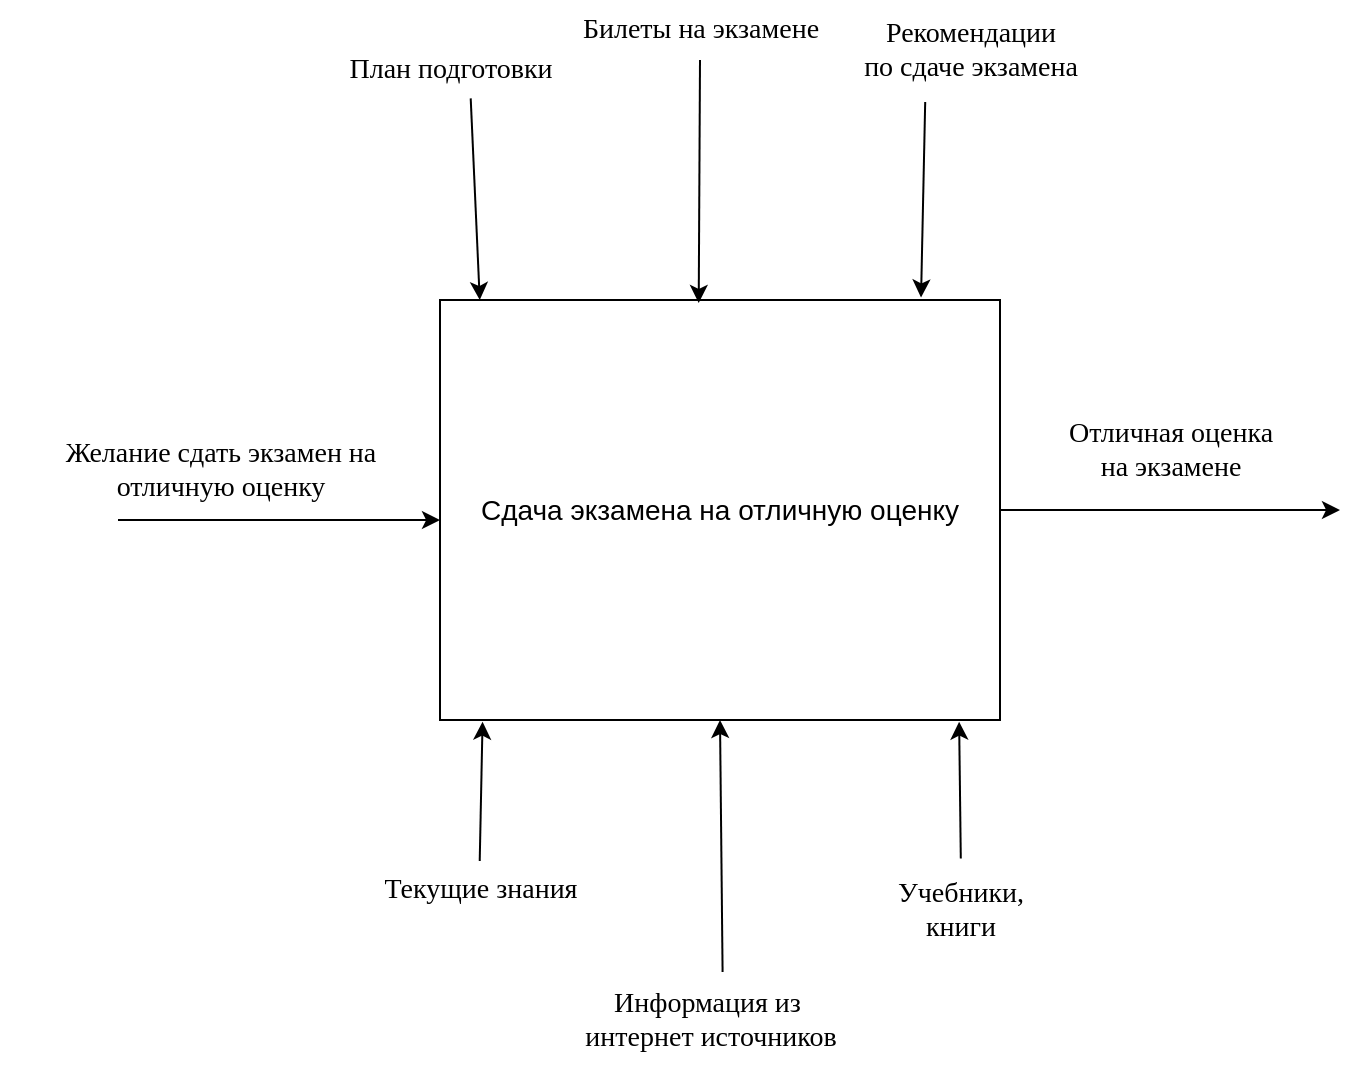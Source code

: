 <mxfile version="20.5.3" type="device" pages="2"><diagram id="nl3vDZ9QGtPUmGh846tx" name="Страница 7"><mxGraphModel dx="1247" dy="706" grid="1" gridSize="10" guides="1" tooltips="1" connect="1" arrows="1" fold="1" page="1" pageScale="1" pageWidth="827" pageHeight="1169" math="0" shadow="0"><root><mxCell id="0"/><mxCell id="1" parent="0"/><mxCell id="Ei4h8nzxTdfAT5erNHFb-1" value="Сдача экзамена на отличную оценку" style="rounded=0;whiteSpace=wrap;html=1;fontSize=14;" vertex="1" parent="1"><mxGeometry x="690" y="200" width="280" height="210" as="geometry"/></mxCell><mxCell id="Ei4h8nzxTdfAT5erNHFb-2" value="" style="endArrow=classic;html=1;rounded=0;fontSize=14;exitX=1;exitY=0.5;exitDx=0;exitDy=0;fontFamily=Times New Roman;labelPosition=center;verticalLabelPosition=top;align=center;verticalAlign=bottom;" edge="1" parent="1" source="Ei4h8nzxTdfAT5erNHFb-1"><mxGeometry width="50" height="50" relative="1" as="geometry"><mxPoint x="1000" y="320" as="sourcePoint"/><mxPoint x="1140" y="305" as="targetPoint"/></mxGeometry></mxCell><mxCell id="Ei4h8nzxTdfAT5erNHFb-3" value="Отличная оценка &lt;br&gt;на экзамене" style="text;html=1;align=center;verticalAlign=middle;resizable=0;points=[];autosize=1;strokeColor=none;fillColor=none;fontSize=14;fontFamily=Verdana;" vertex="1" parent="1"><mxGeometry x="980" y="250" width="150" height="50" as="geometry"/></mxCell><mxCell id="Ei4h8nzxTdfAT5erNHFb-4" value="" style="endArrow=classic;html=1;rounded=0;fontSize=14;fontFamily=Times New Roman;labelPosition=center;verticalLabelPosition=top;align=center;verticalAlign=bottom;entryX=0.076;entryY=1.004;entryDx=0;entryDy=0;entryPerimeter=0;exitX=0.499;exitY=0.018;exitDx=0;exitDy=0;exitPerimeter=0;" edge="1" parent="1" target="Ei4h8nzxTdfAT5erNHFb-1" source="Ei4h8nzxTdfAT5erNHFb-5"><mxGeometry width="50" height="50" relative="1" as="geometry"><mxPoint x="712" y="510" as="sourcePoint"/><mxPoint x="890" y="490.5" as="targetPoint"/><Array as="points"/></mxGeometry></mxCell><mxCell id="Ei4h8nzxTdfAT5erNHFb-5" value="Текущие знания" style="text;html=1;align=center;verticalAlign=middle;resizable=0;points=[];autosize=1;strokeColor=none;fillColor=none;fontSize=14;fontFamily=Verdana;" vertex="1" parent="1"><mxGeometry x="640" y="480" width="140" height="30" as="geometry"/></mxCell><mxCell id="Ei4h8nzxTdfAT5erNHFb-6" value="" style="endArrow=classic;html=1;rounded=0;fontSize=14;fontFamily=Times New Roman;labelPosition=center;verticalLabelPosition=top;align=center;verticalAlign=bottom;entryX=0.5;entryY=1;entryDx=0;entryDy=0;exitX=0.535;exitY=0.02;exitDx=0;exitDy=0;exitPerimeter=0;" edge="1" parent="1" target="Ei4h8nzxTdfAT5erNHFb-1" source="Ei4h8nzxTdfAT5erNHFb-7"><mxGeometry width="50" height="50" relative="1" as="geometry"><mxPoint x="786" y="508" as="sourcePoint"/><mxPoint x="840" y="410" as="targetPoint"/></mxGeometry></mxCell><mxCell id="Ei4h8nzxTdfAT5erNHFb-7" value="Информация из&amp;nbsp;&lt;br&gt;&lt;font&gt;интернет источников&lt;/font&gt;" style="text;html=1;align=center;verticalAlign=middle;resizable=0;points=[];autosize=1;strokeColor=none;fillColor=none;fontSize=14;fontFamily=Verdana;" vertex="1" parent="1"><mxGeometry x="735" y="535" width="180" height="50" as="geometry"/></mxCell><mxCell id="Ei4h8nzxTdfAT5erNHFb-10" value="" style="endArrow=classic;html=1;rounded=0;fontSize=14;fontFamily=Times New Roman;labelPosition=center;verticalLabelPosition=top;align=center;verticalAlign=bottom;entryX=0.927;entryY=1.004;entryDx=0;entryDy=0;entryPerimeter=0;exitX=0.504;exitY=-0.016;exitDx=0;exitDy=0;exitPerimeter=0;" edge="1" parent="1" target="Ei4h8nzxTdfAT5erNHFb-1" source="Ei4h8nzxTdfAT5erNHFb-11"><mxGeometry width="50" height="50" relative="1" as="geometry"><mxPoint x="950.64" y="509.79" as="sourcePoint"/><mxPoint x="950" y="440" as="targetPoint"/></mxGeometry></mxCell><mxCell id="Ei4h8nzxTdfAT5erNHFb-11" value="&lt;font&gt;Учебники,&lt;br&gt;книги&lt;/font&gt;" style="text;html=1;align=center;verticalAlign=middle;resizable=0;points=[];autosize=1;strokeColor=none;fillColor=none;fontSize=14;fontFamily=Verdana;" vertex="1" parent="1"><mxGeometry x="900" y="480" width="100" height="50" as="geometry"/></mxCell><mxCell id="Ei4h8nzxTdfAT5erNHFb-12" value="" style="endArrow=classic;html=1;rounded=0;fontFamily=Times New Roman;fontSize=14;entryX=0;entryY=0.524;entryDx=0;entryDy=0;entryPerimeter=0;" edge="1" parent="1" target="Ei4h8nzxTdfAT5erNHFb-1"><mxGeometry width="50" height="50" relative="1" as="geometry"><mxPoint x="529" y="310" as="sourcePoint"/><mxPoint x="660" y="240" as="targetPoint"/></mxGeometry></mxCell><mxCell id="Ei4h8nzxTdfAT5erNHFb-13" value="Желание сдать экзамен на&lt;br&gt;&lt;font&gt;отличную оценку&lt;/font&gt;" style="text;html=1;align=center;verticalAlign=middle;resizable=0;points=[];autosize=1;strokeColor=none;fillColor=none;fontSize=14;fontFamily=Verdana;" vertex="1" parent="1"><mxGeometry x="470" y="260" width="220" height="50" as="geometry"/></mxCell><mxCell id="Ei4h8nzxTdfAT5erNHFb-14" value="" style="endArrow=classic;html=1;rounded=0;fontFamily=Times New Roman;fontSize=14;entryX=0.071;entryY=0;entryDx=0;entryDy=0;entryPerimeter=0;exitX=0.569;exitY=0.973;exitDx=0;exitDy=0;exitPerimeter=0;" edge="1" parent="1" target="Ei4h8nzxTdfAT5erNHFb-1" source="Ei4h8nzxTdfAT5erNHFb-15"><mxGeometry width="50" height="50" relative="1" as="geometry"><mxPoint x="710" y="100" as="sourcePoint"/><mxPoint x="850" y="270" as="targetPoint"/></mxGeometry></mxCell><mxCell id="Ei4h8nzxTdfAT5erNHFb-15" value="План подготовки" style="text;html=1;align=center;verticalAlign=middle;resizable=0;points=[];autosize=1;strokeColor=none;fillColor=none;fontSize=14;fontFamily=Verdana;" vertex="1" parent="1"><mxGeometry x="620" y="70" width="150" height="30" as="geometry"/></mxCell><mxCell id="Ei4h8nzxTdfAT5erNHFb-16" value="" style="endArrow=classic;html=1;rounded=0;fontFamily=Times New Roman;fontSize=14;entryX=0.462;entryY=0.007;entryDx=0;entryDy=0;entryPerimeter=0;exitX=0.5;exitY=1;exitDx=0;exitDy=0;exitPerimeter=0;" edge="1" parent="1" target="Ei4h8nzxTdfAT5erNHFb-1" source="Ei4h8nzxTdfAT5erNHFb-17"><mxGeometry width="50" height="50" relative="1" as="geometry"><mxPoint x="820" y="100" as="sourcePoint"/><mxPoint x="870" y="190.0" as="targetPoint"/></mxGeometry></mxCell><mxCell id="Ei4h8nzxTdfAT5erNHFb-17" value="Билеты на экзамене" style="text;html=1;align=center;verticalAlign=middle;resizable=0;points=[];autosize=1;strokeColor=none;fillColor=none;fontSize=14;fontFamily=Verdana;" vertex="1" parent="1"><mxGeometry x="735" y="50" width="170" height="30" as="geometry"/></mxCell><mxCell id="Ei4h8nzxTdfAT5erNHFb-18" value="" style="endArrow=classic;html=1;rounded=0;fontFamily=Times New Roman;fontSize=14;entryX=0.859;entryY=-0.006;entryDx=0;entryDy=0;entryPerimeter=0;exitX=0.36;exitY=1.02;exitDx=0;exitDy=0;exitPerimeter=0;" edge="1" parent="1" target="Ei4h8nzxTdfAT5erNHFb-1" source="Ei4h8nzxTdfAT5erNHFb-19"><mxGeometry width="50" height="50" relative="1" as="geometry"><mxPoint x="931" y="100" as="sourcePoint"/><mxPoint x="930" y="190.0" as="targetPoint"/></mxGeometry></mxCell><mxCell id="Ei4h8nzxTdfAT5erNHFb-19" value="Рекомендации&lt;br&gt;&lt;font&gt;по сдаче экзамена&lt;/font&gt;" style="text;html=1;align=center;verticalAlign=middle;resizable=0;points=[];autosize=1;strokeColor=none;fillColor=none;fontSize=14;fontFamily=Verdana;" vertex="1" parent="1"><mxGeometry x="875" y="50" width="160" height="50" as="geometry"/></mxCell></root></mxGraphModel></diagram><diagram id="-ZthsL4w7XhhhHx4kDtk" name="Страница 1"><mxGraphModel dx="1467" dy="831" grid="1" gridSize="10" guides="1" tooltips="1" connect="1" arrows="1" fold="1" page="1" pageScale="1" pageWidth="827" pageHeight="1169" math="0" shadow="0"><root><mxCell id="0"/><mxCell id="1" parent="0"/><mxCell id="zBv8SqT7evLjXaxgkP87-1" value="" style="rounded=0;whiteSpace=wrap;html=1;" parent="1" vertex="1"><mxGeometry x="320" y="440" width="160" height="80" as="geometry"/></mxCell><mxCell id="zBv8SqT7evLjXaxgkP87-58" style="edgeStyle=orthogonalEdgeStyle;rounded=0;orthogonalLoop=1;jettySize=auto;html=1;entryX=0;entryY=0.5;entryDx=0;entryDy=0;" parent="1" target="zBv8SqT7evLjXaxgkP87-6" edge="1"><mxGeometry relative="1" as="geometry"><mxPoint x="480" y="480" as="sourcePoint"/></mxGeometry></mxCell><mxCell id="zBv8SqT7evLjXaxgkP87-59" style="edgeStyle=orthogonalEdgeStyle;rounded=0;orthogonalLoop=1;jettySize=auto;html=1;entryX=0;entryY=0.5;entryDx=0;entryDy=0;exitX=1;exitY=0.5;exitDx=0;exitDy=0;" parent="1" source="zBv8SqT7evLjXaxgkP87-1" target="zBv8SqT7evLjXaxgkP87-19" edge="1"><mxGeometry relative="1" as="geometry"><Array as="points"><mxPoint x="560" y="480"/><mxPoint x="560" y="720"/></Array></mxGeometry></mxCell><mxCell id="zBv8SqT7evLjXaxgkP87-2" value="Пройти медосмотр" style="text;html=1;strokeColor=none;fillColor=none;align=center;verticalAlign=middle;whiteSpace=wrap;rounded=0;" parent="1" vertex="1"><mxGeometry x="330" y="465" width="140" height="30" as="geometry"/></mxCell><mxCell id="zBv8SqT7evLjXaxgkP87-12" style="edgeStyle=orthogonalEdgeStyle;rounded=0;orthogonalLoop=1;jettySize=auto;html=1;entryX=0;entryY=0.5;entryDx=0;entryDy=0;" parent="1" source="zBv8SqT7evLjXaxgkP87-6" target="zBv8SqT7evLjXaxgkP87-8" edge="1"><mxGeometry relative="1" as="geometry"/></mxCell><mxCell id="zBv8SqT7evLjXaxgkP87-6" value="" style="rounded=0;whiteSpace=wrap;html=1;" parent="1" vertex="1"><mxGeometry x="640" y="520" width="160" height="80" as="geometry"/></mxCell><mxCell id="zBv8SqT7evLjXaxgkP87-7" value="Пройти обучение в автошколе" style="text;html=1;strokeColor=none;fillColor=none;align=center;verticalAlign=middle;whiteSpace=wrap;rounded=0;" parent="1" vertex="1"><mxGeometry x="650" y="545" width="140" height="30" as="geometry"/></mxCell><mxCell id="zBv8SqT7evLjXaxgkP87-20" style="edgeStyle=orthogonalEdgeStyle;rounded=0;orthogonalLoop=1;jettySize=auto;html=1;entryX=0;entryY=0.25;entryDx=0;entryDy=0;" parent="1" source="zBv8SqT7evLjXaxgkP87-8" target="zBv8SqT7evLjXaxgkP87-19" edge="1"><mxGeometry relative="1" as="geometry"/></mxCell><mxCell id="zBv8SqT7evLjXaxgkP87-8" value="" style="rounded=0;whiteSpace=wrap;html=1;" parent="1" vertex="1"><mxGeometry x="960" y="600" width="160" height="80" as="geometry"/></mxCell><mxCell id="zBv8SqT7evLjXaxgkP87-9" value="Сдать экзамен в автошколе" style="text;html=1;strokeColor=none;fillColor=none;align=center;verticalAlign=middle;whiteSpace=wrap;rounded=0;" parent="1" vertex="1"><mxGeometry x="970" y="625" width="140" height="30" as="geometry"/></mxCell><mxCell id="zBv8SqT7evLjXaxgkP87-10" value="" style="endArrow=classic;html=1;rounded=0;entryX=0;entryY=0.5;entryDx=0;entryDy=0;" parent="1" target="zBv8SqT7evLjXaxgkP87-1" edge="1"><mxGeometry width="50" height="50" relative="1" as="geometry"><mxPoint x="200" y="480" as="sourcePoint"/><mxPoint x="680" y="610" as="targetPoint"/></mxGeometry></mxCell><mxCell id="zBv8SqT7evLjXaxgkP87-30" style="edgeStyle=orthogonalEdgeStyle;rounded=0;orthogonalLoop=1;jettySize=auto;html=1;entryX=0.5;entryY=1;entryDx=0;entryDy=0;" parent="1" source="zBv8SqT7evLjXaxgkP87-13" target="zBv8SqT7evLjXaxgkP87-1" edge="1"><mxGeometry relative="1" as="geometry"/></mxCell><mxCell id="zBv8SqT7evLjXaxgkP87-32" style="edgeStyle=orthogonalEdgeStyle;rounded=0;orthogonalLoop=1;jettySize=auto;html=1;entryX=0.5;entryY=1;entryDx=0;entryDy=0;" parent="1" target="zBv8SqT7evLjXaxgkP87-6" edge="1"><mxGeometry relative="1" as="geometry"><mxPoint x="720" y="820" as="sourcePoint"/><mxPoint x="720" y="630" as="targetPoint"/><Array as="points"><mxPoint x="720" y="820"/></Array></mxGeometry></mxCell><mxCell id="zBv8SqT7evLjXaxgkP87-33" style="edgeStyle=orthogonalEdgeStyle;rounded=0;orthogonalLoop=1;jettySize=auto;html=1;entryX=0.5;entryY=1;entryDx=0;entryDy=0;" parent="1" target="zBv8SqT7evLjXaxgkP87-8" edge="1"><mxGeometry relative="1" as="geometry"><mxPoint x="1040" y="820" as="sourcePoint"/></mxGeometry></mxCell><mxCell id="zBv8SqT7evLjXaxgkP87-34" style="edgeStyle=orthogonalEdgeStyle;rounded=0;orthogonalLoop=1;jettySize=auto;html=1;entryX=0.5;entryY=1;entryDx=0;entryDy=0;" parent="1" source="zBv8SqT7evLjXaxgkP87-13" target="zBv8SqT7evLjXaxgkP87-19" edge="1"><mxGeometry relative="1" as="geometry"/></mxCell><mxCell id="zBv8SqT7evLjXaxgkP87-13" value="Специалисты" style="text;html=1;strokeColor=none;fillColor=none;align=center;verticalAlign=middle;whiteSpace=wrap;rounded=0;" parent="1" vertex="1"><mxGeometry x="800" y="800" width="80" height="40" as="geometry"/></mxCell><mxCell id="zBv8SqT7evLjXaxgkP87-17" value="Справка&amp;nbsp;003-В/у" style="text;html=1;strokeColor=none;fillColor=none;align=center;verticalAlign=middle;whiteSpace=wrap;rounded=0;" parent="1" vertex="1"><mxGeometry x="540" y="430" width="100" height="30" as="geometry"/></mxCell><mxCell id="zBv8SqT7evLjXaxgkP87-18" value="Допуск к экзамену" style="text;html=1;strokeColor=none;fillColor=none;align=center;verticalAlign=middle;whiteSpace=wrap;rounded=0;" parent="1" vertex="1"><mxGeometry x="800" y="530" width="180" height="30" as="geometry"/></mxCell><mxCell id="zBv8SqT7evLjXaxgkP87-24" style="edgeStyle=orthogonalEdgeStyle;rounded=0;orthogonalLoop=1;jettySize=auto;html=1;" parent="1" source="zBv8SqT7evLjXaxgkP87-19" target="zBv8SqT7evLjXaxgkP87-25" edge="1"><mxGeometry relative="1" as="geometry"><mxPoint x="1480" y="720" as="targetPoint"/></mxGeometry></mxCell><mxCell id="zBv8SqT7evLjXaxgkP87-19" value="" style="rounded=0;whiteSpace=wrap;html=1;" parent="1" vertex="1"><mxGeometry x="1280" y="680" width="160" height="80" as="geometry"/></mxCell><mxCell id="zBv8SqT7evLjXaxgkP87-21" value="Сдать экзамен в ГИБДД" style="text;html=1;strokeColor=none;fillColor=none;align=center;verticalAlign=middle;whiteSpace=wrap;rounded=0;" parent="1" vertex="1"><mxGeometry x="1315" y="697.5" width="90" height="45" as="geometry"/></mxCell><mxCell id="zBv8SqT7evLjXaxgkP87-22" value="Свидетельство о профессии водителя" style="text;html=1;strokeColor=none;fillColor=none;align=center;verticalAlign=middle;whiteSpace=wrap;rounded=0;" parent="1" vertex="1"><mxGeometry x="1130" y="610" width="160" height="30" as="geometry"/></mxCell><mxCell id="zBv8SqT7evLjXaxgkP87-25" value="Водительское удостоверение" style="text;html=1;strokeColor=none;fillColor=none;align=center;verticalAlign=middle;whiteSpace=wrap;rounded=0;" parent="1" vertex="1"><mxGeometry x="1520" y="705" width="100" height="30" as="geometry"/></mxCell><mxCell id="zBv8SqT7evLjXaxgkP87-35" value="Врачи" style="text;html=1;strokeColor=none;fillColor=none;align=center;verticalAlign=middle;whiteSpace=wrap;rounded=0;" parent="1" vertex="1"><mxGeometry x="330" y="530" width="60" height="30" as="geometry"/></mxCell><mxCell id="zBv8SqT7evLjXaxgkP87-36" value="Преподаватели" style="text;html=1;strokeColor=none;fillColor=none;align=center;verticalAlign=middle;whiteSpace=wrap;rounded=0;" parent="1" vertex="1"><mxGeometry x="610" y="607" width="100" height="30" as="geometry"/></mxCell><mxCell id="zBv8SqT7evLjXaxgkP87-39" value="Экзаменаторы" style="text;html=1;strokeColor=none;fillColor=none;align=center;verticalAlign=middle;whiteSpace=wrap;rounded=0;" parent="1" vertex="1"><mxGeometry x="940" y="682" width="100" height="30" as="geometry"/></mxCell><mxCell id="zBv8SqT7evLjXaxgkP87-40" value="Экзаменаторы" style="text;html=1;strokeColor=none;fillColor=none;align=center;verticalAlign=middle;whiteSpace=wrap;rounded=0;" parent="1" vertex="1"><mxGeometry x="1360" y="763" width="100" height="30" as="geometry"/></mxCell><mxCell id="zBv8SqT7evLjXaxgkP87-41" value="Инструкторы" style="text;html=1;strokeColor=none;fillColor=none;align=center;verticalAlign=middle;whiteSpace=wrap;rounded=0;" parent="1" vertex="1"><mxGeometry x="720" y="606" width="100" height="30" as="geometry"/></mxCell><mxCell id="zBv8SqT7evLjXaxgkP87-42" value="" style="endArrow=classic;html=1;rounded=0;entryX=0.5;entryY=0;entryDx=0;entryDy=0;" parent="1" target="zBv8SqT7evLjXaxgkP87-1" edge="1"><mxGeometry width="50" height="50" relative="1" as="geometry"><mxPoint x="400" y="360" as="sourcePoint"/><mxPoint x="600" y="480" as="targetPoint"/></mxGeometry></mxCell><mxCell id="zBv8SqT7evLjXaxgkP87-43" value="Гражданин, достигший возраста 16 лет" style="text;html=1;strokeColor=none;fillColor=none;align=center;verticalAlign=middle;whiteSpace=wrap;rounded=0;" parent="1" vertex="1"><mxGeometry x="120" y="450" width="160" height="30" as="geometry"/></mxCell><mxCell id="zBv8SqT7evLjXaxgkP87-45" value="" style="endArrow=classic;html=1;rounded=0;entryX=0;entryY=0.75;entryDx=0;entryDy=0;" parent="1" target="zBv8SqT7evLjXaxgkP87-19" edge="1"><mxGeometry width="50" height="50" relative="1" as="geometry"><mxPoint x="200" y="740" as="sourcePoint"/><mxPoint x="920" y="610" as="targetPoint"/></mxGeometry></mxCell><mxCell id="zBv8SqT7evLjXaxgkP87-46" value="Паспорт" style="text;html=1;strokeColor=none;fillColor=none;align=center;verticalAlign=middle;whiteSpace=wrap;rounded=0;" parent="1" vertex="1"><mxGeometry x="180" y="712" width="60" height="30" as="geometry"/></mxCell><mxCell id="zBv8SqT7evLjXaxgkP87-47" value="Порядок медосмотра" style="text;html=1;strokeColor=none;fillColor=none;align=center;verticalAlign=middle;whiteSpace=wrap;rounded=0;" parent="1" vertex="1"><mxGeometry x="350" y="330" width="100" height="30" as="geometry"/></mxCell><mxCell id="zBv8SqT7evLjXaxgkP87-48" value="" style="endArrow=classic;html=1;rounded=0;entryX=0.5;entryY=0;entryDx=0;entryDy=0;" parent="1" target="zBv8SqT7evLjXaxgkP87-6" edge="1"><mxGeometry width="50" height="50" relative="1" as="geometry"><mxPoint x="720" y="420" as="sourcePoint"/><mxPoint x="720" y="480" as="targetPoint"/></mxGeometry></mxCell><mxCell id="zBv8SqT7evLjXaxgkP87-51" value="" style="edgeStyle=orthogonalEdgeStyle;rounded=0;orthogonalLoop=1;jettySize=auto;html=1;exitX=0.5;exitY=1;exitDx=0;exitDy=0;" parent="1" source="zBv8SqT7evLjXaxgkP87-50" target="zBv8SqT7evLjXaxgkP87-6" edge="1"><mxGeometry relative="1" as="geometry"/></mxCell><mxCell id="zBv8SqT7evLjXaxgkP87-50" value="План обучения" style="text;html=1;strokeColor=none;fillColor=none;align=center;verticalAlign=middle;whiteSpace=wrap;rounded=0;" parent="1" vertex="1"><mxGeometry x="670" y="330" width="100" height="30" as="geometry"/></mxCell><mxCell id="zBv8SqT7evLjXaxgkP87-56" style="edgeStyle=orthogonalEdgeStyle;rounded=0;orthogonalLoop=1;jettySize=auto;html=1;entryX=0.5;entryY=0;entryDx=0;entryDy=0;exitX=0.5;exitY=1;exitDx=0;exitDy=0;" parent="1" source="zBv8SqT7evLjXaxgkP87-53" target="zBv8SqT7evLjXaxgkP87-19" edge="1"><mxGeometry relative="1" as="geometry"><mxPoint x="1280" y="380" as="sourcePoint"/><Array as="points"><mxPoint x="1200" y="480"/><mxPoint x="1360" y="480"/></Array></mxGeometry></mxCell><mxCell id="zBv8SqT7evLjXaxgkP87-57" style="edgeStyle=orthogonalEdgeStyle;rounded=0;orthogonalLoop=1;jettySize=auto;html=1;entryX=0.5;entryY=0;entryDx=0;entryDy=0;" parent="1" target="zBv8SqT7evLjXaxgkP87-8" edge="1"><mxGeometry relative="1" as="geometry"><mxPoint x="1200" y="480" as="sourcePoint"/></mxGeometry></mxCell><mxCell id="zBv8SqT7evLjXaxgkP87-53" value="План экзамена" style="text;html=1;strokeColor=none;fillColor=none;align=center;verticalAlign=middle;whiteSpace=wrap;rounded=0;" parent="1" vertex="1"><mxGeometry x="1150" y="330" width="100" height="30" as="geometry"/></mxCell></root></mxGraphModel></diagram></mxfile>
